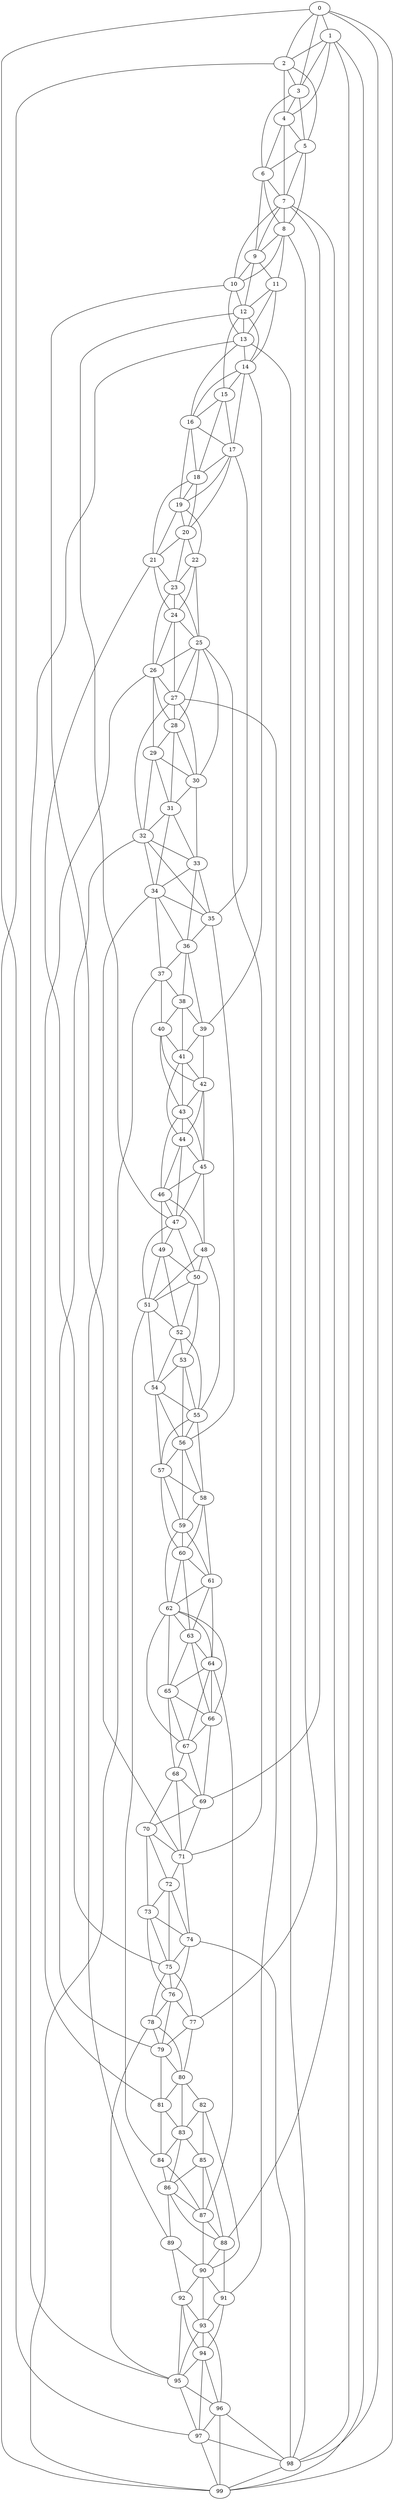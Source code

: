 strict graph "watts_strogatz_graph(100,6,0.1)" {
0;
1;
2;
3;
4;
5;
6;
7;
8;
9;
10;
11;
12;
13;
14;
15;
16;
17;
18;
19;
20;
21;
22;
23;
24;
25;
26;
27;
28;
29;
30;
31;
32;
33;
34;
35;
36;
37;
38;
39;
40;
41;
42;
43;
44;
45;
46;
47;
48;
49;
50;
51;
52;
53;
54;
55;
56;
57;
58;
59;
60;
61;
62;
63;
64;
65;
66;
67;
68;
69;
70;
71;
72;
73;
74;
75;
76;
77;
78;
79;
80;
81;
82;
83;
84;
85;
86;
87;
88;
89;
90;
91;
92;
93;
94;
95;
96;
97;
98;
99;
0 -- 1  [is_available=True, prob="0.00445776539915"];
0 -- 2  [is_available=True, prob="0.450786233421"];
0 -- 3  [is_available=True, prob="0.887788467642"];
0 -- 97  [is_available=True, prob="0.00325404066073"];
0 -- 98  [is_available=True, prob="0.673787731557"];
0 -- 99  [is_available=True, prob="0.852023959474"];
1 -- 2  [is_available=True, prob="1.0"];
1 -- 99  [is_available=True, prob="0.245062755144"];
1 -- 4  [is_available=True, prob="0.255111731639"];
1 -- 98  [is_available=True, prob="0.865528082011"];
1 -- 3  [is_available=True, prob="1.0"];
2 -- 3  [is_available=True, prob="0.92357429193"];
2 -- 4  [is_available=True, prob="1.0"];
2 -- 5  [is_available=True, prob="0.514050946713"];
2 -- 99  [is_available=True, prob="1.0"];
3 -- 4  [is_available=True, prob="1.0"];
3 -- 5  [is_available=True, prob="0.86185043461"];
3 -- 6  [is_available=True, prob="0.408700069047"];
4 -- 5  [is_available=True, prob="0.220738742153"];
4 -- 6  [is_available=True, prob="0.0762864920282"];
4 -- 7  [is_available=True, prob="0.349831880887"];
5 -- 6  [is_available=True, prob="0.269824624806"];
5 -- 7  [is_available=True, prob="0.368076681364"];
5 -- 8  [is_available=True, prob="0.646917686208"];
6 -- 7  [is_available=True, prob="0.00425102811885"];
6 -- 8  [is_available=True, prob="0.391089019611"];
6 -- 9  [is_available=True, prob="0.126508440537"];
7 -- 8  [is_available=True, prob="0.505448772381"];
7 -- 9  [is_available=True, prob="1.0"];
7 -- 10  [is_available=True, prob="1.0"];
7 -- 88  [is_available=True, prob="0.817593186865"];
7 -- 69  [is_available=True, prob="0.484088513146"];
8 -- 9  [is_available=True, prob="1.0"];
8 -- 10  [is_available=True, prob="1.0"];
8 -- 11  [is_available=True, prob="0.209183076837"];
8 -- 77  [is_available=True, prob="0.600528776969"];
9 -- 10  [is_available=True, prob="0.818630797938"];
9 -- 11  [is_available=True, prob="1.0"];
9 -- 12  [is_available=True, prob="0.954741514816"];
10 -- 71  [is_available=True, prob="0.492982182905"];
10 -- 12  [is_available=True, prob="1.0"];
10 -- 13  [is_available=True, prob="0.0324813832669"];
11 -- 12  [is_available=True, prob="0.52110010742"];
11 -- 13  [is_available=True, prob="0.126547757797"];
11 -- 14  [is_available=True, prob="0.86602797163"];
12 -- 13  [is_available=True, prob="0.228488593347"];
12 -- 14  [is_available=True, prob="0.331970640352"];
12 -- 15  [is_available=True, prob="0.126245622077"];
12 -- 47  [is_available=True, prob="0.098272874589"];
13 -- 98  [is_available=True, prob="0.834567178556"];
13 -- 14  [is_available=True, prob="1.0"];
13 -- 16  [is_available=True, prob="0.591086667141"];
13 -- 95  [is_available=True, prob="0.285901651154"];
14 -- 39  [is_available=True, prob="0.366631063336"];
14 -- 15  [is_available=True, prob="0.624756383482"];
14 -- 16  [is_available=True, prob="0.307336573572"];
14 -- 17  [is_available=True, prob="0.260582080647"];
15 -- 16  [is_available=True, prob="0.319680909111"];
15 -- 17  [is_available=True, prob="0.214974081973"];
15 -- 18  [is_available=True, prob="0.996009821623"];
16 -- 17  [is_available=True, prob="0.352443881238"];
16 -- 18  [is_available=True, prob="0.767656125314"];
16 -- 19  [is_available=True, prob="0.246333941045"];
17 -- 35  [is_available=True, prob="0.624827381436"];
17 -- 18  [is_available=True, prob="0.589957223315"];
17 -- 19  [is_available=True, prob="0.164029169682"];
17 -- 20  [is_available=True, prob="0.320665376923"];
18 -- 19  [is_available=True, prob="1.0"];
18 -- 20  [is_available=True, prob="0.233465959289"];
18 -- 21  [is_available=True, prob="0.510610997235"];
19 -- 20  [is_available=True, prob="0.858042590835"];
19 -- 21  [is_available=True, prob="0.480331888228"];
19 -- 22  [is_available=True, prob="0.270255713354"];
20 -- 21  [is_available=True, prob="0.052589363869"];
20 -- 22  [is_available=True, prob="0.310244784851"];
20 -- 23  [is_available=True, prob="0.550330190656"];
21 -- 75  [is_available=True, prob="1.0"];
21 -- 23  [is_available=True, prob="0.00388851179967"];
21 -- 24  [is_available=True, prob="0.220017338784"];
22 -- 23  [is_available=True, prob="0.457626586602"];
22 -- 24  [is_available=True, prob="1.0"];
22 -- 25  [is_available=True, prob="1.0"];
23 -- 24  [is_available=True, prob="0.497129127022"];
23 -- 25  [is_available=True, prob="0.653426671218"];
23 -- 26  [is_available=True, prob="0.247106464136"];
24 -- 25  [is_available=True, prob="1.0"];
24 -- 26  [is_available=True, prob="0.763999167869"];
24 -- 27  [is_available=True, prob="1.0"];
25 -- 71  [is_available=True, prob="0.316863281045"];
25 -- 26  [is_available=True, prob="0.26922376662"];
25 -- 27  [is_available=True, prob="0.735158173175"];
25 -- 28  [is_available=True, prob="1.0"];
25 -- 30  [is_available=True, prob="0.349602290693"];
26 -- 81  [is_available=True, prob="0.286855470692"];
26 -- 27  [is_available=True, prob="0.519790706726"];
26 -- 28  [is_available=True, prob="0.550881898542"];
26 -- 29  [is_available=True, prob="0.846324998965"];
27 -- 32  [is_available=True, prob="0.05769424479"];
27 -- 91  [is_available=True, prob="1.0"];
27 -- 28  [is_available=True, prob="0.969124609202"];
27 -- 30  [is_available=True, prob="0.319957922848"];
28 -- 29  [is_available=True, prob="0.475993168917"];
28 -- 30  [is_available=True, prob="0.207627593152"];
28 -- 31  [is_available=True, prob="1.0"];
29 -- 32  [is_available=True, prob="0.623064347087"];
29 -- 30  [is_available=True, prob="0.567413211775"];
29 -- 31  [is_available=True, prob="0.64834549967"];
30 -- 33  [is_available=True, prob="1.0"];
30 -- 31  [is_available=True, prob="0.179620344655"];
31 -- 32  [is_available=True, prob="0.224517893007"];
31 -- 33  [is_available=True, prob="0.837301834914"];
31 -- 34  [is_available=True, prob="1.0"];
32 -- 33  [is_available=True, prob="1.0"];
32 -- 34  [is_available=True, prob="0.0993424407466"];
32 -- 35  [is_available=True, prob="0.875942265138"];
32 -- 79  [is_available=True, prob="0.287231700097"];
33 -- 34  [is_available=True, prob="1.0"];
33 -- 35  [is_available=True, prob="1.0"];
33 -- 36  [is_available=True, prob="0.850432721815"];
34 -- 35  [is_available=True, prob="1.0"];
34 -- 36  [is_available=True, prob="1.0"];
34 -- 37  [is_available=True, prob="0.0214686745895"];
34 -- 89  [is_available=True, prob="1.0"];
35 -- 36  [is_available=True, prob="0.48057214678"];
35 -- 56  [is_available=True, prob="0.135029194266"];
36 -- 37  [is_available=True, prob="0.731638094897"];
36 -- 38  [is_available=True, prob="0.902263790147"];
36 -- 39  [is_available=True, prob="0.572166435517"];
37 -- 99  [is_available=True, prob="0.869596146634"];
37 -- 38  [is_available=True, prob="0.479811047541"];
37 -- 40  [is_available=True, prob="0.743617346696"];
38 -- 39  [is_available=True, prob="1.0"];
38 -- 40  [is_available=True, prob="1.0"];
38 -- 41  [is_available=True, prob="0.482468573149"];
39 -- 41  [is_available=True, prob="0.478913371498"];
39 -- 42  [is_available=True, prob="0.131630115045"];
40 -- 41  [is_available=True, prob="0.891715066422"];
40 -- 42  [is_available=True, prob="0.991900954707"];
40 -- 43  [is_available=True, prob="0.153666672314"];
41 -- 42  [is_available=True, prob="1.0"];
41 -- 43  [is_available=True, prob="0.162305998035"];
41 -- 44  [is_available=True, prob="0.159555744064"];
42 -- 43  [is_available=True, prob="1.0"];
42 -- 44  [is_available=True, prob="0.0374127191558"];
42 -- 45  [is_available=True, prob="0.719732627736"];
43 -- 44  [is_available=True, prob="1.0"];
43 -- 45  [is_available=True, prob="0.337125373644"];
43 -- 46  [is_available=True, prob="0.992752541809"];
44 -- 45  [is_available=True, prob="0.834706023548"];
44 -- 46  [is_available=True, prob="0.414304831351"];
44 -- 47  [is_available=True, prob="1.0"];
45 -- 46  [is_available=True, prob="0.485580529302"];
45 -- 47  [is_available=True, prob="0.0166768149274"];
45 -- 48  [is_available=True, prob="0.0691509961114"];
46 -- 47  [is_available=True, prob="0.821739743807"];
46 -- 48  [is_available=True, prob="0.343302009198"];
46 -- 49  [is_available=True, prob="0.966882380487"];
47 -- 49  [is_available=True, prob="0.567771428887"];
47 -- 50  [is_available=True, prob="0.662932909309"];
47 -- 51  [is_available=True, prob="0.361274077149"];
48 -- 50  [is_available=True, prob="0.544784025411"];
48 -- 51  [is_available=True, prob="0.871117843102"];
48 -- 55  [is_available=True, prob="0.483939336681"];
49 -- 50  [is_available=True, prob="0.94966877337"];
49 -- 51  [is_available=True, prob="0.550408269627"];
49 -- 52  [is_available=True, prob="0.478037860891"];
50 -- 51  [is_available=True, prob="0.623336942629"];
50 -- 52  [is_available=True, prob="0.607998896526"];
50 -- 53  [is_available=True, prob="0.711710486578"];
51 -- 52  [is_available=True, prob="0.860040698864"];
51 -- 54  [is_available=True, prob="1.0"];
51 -- 84  [is_available=True, prob="0.953653940752"];
52 -- 53  [is_available=True, prob="0.568074848416"];
52 -- 54  [is_available=True, prob="1.0"];
52 -- 55  [is_available=True, prob="1.0"];
53 -- 54  [is_available=True, prob="1.0"];
53 -- 55  [is_available=True, prob="0.217106695036"];
53 -- 56  [is_available=True, prob="0.943135989644"];
54 -- 55  [is_available=True, prob="0.0661592471274"];
54 -- 56  [is_available=True, prob="0.878196446537"];
54 -- 57  [is_available=True, prob="0.868819888056"];
55 -- 56  [is_available=True, prob="0.934775781194"];
55 -- 57  [is_available=True, prob="0.514059079025"];
55 -- 58  [is_available=True, prob="0.684381445319"];
56 -- 57  [is_available=True, prob="1.0"];
56 -- 58  [is_available=True, prob="1.0"];
56 -- 59  [is_available=True, prob="0.799214491607"];
57 -- 58  [is_available=True, prob="0.0134596346631"];
57 -- 59  [is_available=True, prob="0.276357663981"];
57 -- 60  [is_available=True, prob="0.415285618671"];
58 -- 59  [is_available=True, prob="0.593217218088"];
58 -- 60  [is_available=True, prob="1.0"];
58 -- 61  [is_available=True, prob="0.559145657471"];
59 -- 60  [is_available=True, prob="1.0"];
59 -- 61  [is_available=True, prob="1.0"];
59 -- 62  [is_available=True, prob="0.95906958365"];
60 -- 61  [is_available=True, prob="0.248254686108"];
60 -- 62  [is_available=True, prob="0.136765162753"];
60 -- 63  [is_available=True, prob="1.0"];
61 -- 64  [is_available=True, prob="0.380205331291"];
61 -- 62  [is_available=True, prob="1.0"];
61 -- 63  [is_available=True, prob="1.0"];
62 -- 64  [is_available=True, prob="0.974104799292"];
62 -- 65  [is_available=True, prob="0.0538372376048"];
62 -- 66  [is_available=True, prob="1.0"];
62 -- 67  [is_available=True, prob="0.425848802735"];
62 -- 63  [is_available=True, prob="0.527263652854"];
63 -- 64  [is_available=True, prob="0.741284919955"];
63 -- 65  [is_available=True, prob="0.391747455657"];
63 -- 66  [is_available=True, prob="0.41910483435"];
64 -- 65  [is_available=True, prob="0.663910346352"];
64 -- 66  [is_available=True, prob="0.273870409806"];
64 -- 67  [is_available=True, prob="0.164986990636"];
64 -- 87  [is_available=True, prob="1.0"];
65 -- 66  [is_available=True, prob="0.546816941265"];
65 -- 67  [is_available=True, prob="0.584435771756"];
65 -- 68  [is_available=True, prob="0.591021510615"];
66 -- 67  [is_available=True, prob="0.784932177785"];
66 -- 69  [is_available=True, prob="0.390352637891"];
67 -- 68  [is_available=True, prob="0.328302102389"];
67 -- 69  [is_available=True, prob="1.0"];
68 -- 69  [is_available=True, prob="0.989899493707"];
68 -- 70  [is_available=True, prob="0.826844474457"];
68 -- 71  [is_available=True, prob="0.813649938626"];
69 -- 70  [is_available=True, prob="1.0"];
69 -- 71  [is_available=True, prob="0.703922747844"];
70 -- 71  [is_available=True, prob="1.0"];
70 -- 72  [is_available=True, prob="0.341287023851"];
70 -- 73  [is_available=True, prob="1.0"];
71 -- 72  [is_available=True, prob="1.0"];
71 -- 74  [is_available=True, prob="0.147180239985"];
72 -- 73  [is_available=True, prob="1.0"];
72 -- 74  [is_available=True, prob="1.0"];
72 -- 75  [is_available=True, prob="0.0578516005633"];
73 -- 74  [is_available=True, prob="0.496276052242"];
73 -- 75  [is_available=True, prob="0.954663584298"];
73 -- 76  [is_available=True, prob="0.207783772929"];
74 -- 98  [is_available=True, prob="1.0"];
74 -- 75  [is_available=True, prob="1.0"];
74 -- 76  [is_available=True, prob="0.944948875175"];
75 -- 76  [is_available=True, prob="1.0"];
75 -- 77  [is_available=True, prob="0.942456640355"];
75 -- 78  [is_available=True, prob="0.354000914513"];
76 -- 77  [is_available=True, prob="1.0"];
76 -- 78  [is_available=True, prob="0.851515018849"];
76 -- 79  [is_available=True, prob="0.708861842216"];
77 -- 79  [is_available=True, prob="1.0"];
77 -- 80  [is_available=True, prob="0.228566126915"];
78 -- 79  [is_available=True, prob="0.736642372244"];
78 -- 80  [is_available=True, prob="1.0"];
78 -- 95  [is_available=True, prob="0.278368979029"];
79 -- 80  [is_available=True, prob="0.361966846761"];
79 -- 81  [is_available=True, prob="0.597820724279"];
80 -- 81  [is_available=True, prob="0.566473895766"];
80 -- 82  [is_available=True, prob="1.0"];
80 -- 83  [is_available=True, prob="0.828308071056"];
81 -- 83  [is_available=True, prob="0.289583604113"];
81 -- 84  [is_available=True, prob="0.433704399286"];
82 -- 83  [is_available=True, prob="1.0"];
82 -- 85  [is_available=True, prob="0.55093499224"];
82 -- 90  [is_available=True, prob="1.0"];
83 -- 84  [is_available=True, prob="0.453819536702"];
83 -- 85  [is_available=True, prob="0.681383771225"];
83 -- 86  [is_available=True, prob="0.84123962243"];
84 -- 86  [is_available=True, prob="0.590648047089"];
84 -- 87  [is_available=True, prob="0.447014906579"];
85 -- 86  [is_available=True, prob="0.400413339478"];
85 -- 87  [is_available=True, prob="1.0"];
85 -- 88  [is_available=True, prob="0.541157127875"];
86 -- 87  [is_available=True, prob="0.49101272597"];
86 -- 88  [is_available=True, prob="1.0"];
86 -- 89  [is_available=True, prob="0.562173957556"];
87 -- 88  [is_available=True, prob="0.683002258947"];
87 -- 90  [is_available=True, prob="0.411582293688"];
88 -- 90  [is_available=True, prob="0.950379804136"];
88 -- 91  [is_available=True, prob="1.0"];
89 -- 90  [is_available=True, prob="0.0295797760226"];
89 -- 92  [is_available=True, prob="0.244329434685"];
90 -- 91  [is_available=True, prob="0.170426987863"];
90 -- 92  [is_available=True, prob="0.451733600612"];
90 -- 93  [is_available=True, prob="0.305361550515"];
91 -- 93  [is_available=True, prob="1.0"];
91 -- 94  [is_available=True, prob="1.0"];
92 -- 93  [is_available=True, prob="1.0"];
92 -- 94  [is_available=True, prob="0.845400100955"];
92 -- 95  [is_available=True, prob="0.127419482826"];
93 -- 96  [is_available=True, prob="0.324795921906"];
93 -- 94  [is_available=True, prob="0.54957878669"];
93 -- 95  [is_available=True, prob="1.0"];
94 -- 96  [is_available=True, prob="1.0"];
94 -- 97  [is_available=True, prob="0.92187444745"];
94 -- 95  [is_available=True, prob="0.0429831805493"];
95 -- 96  [is_available=True, prob="0.863487066014"];
95 -- 97  [is_available=True, prob="0.35531120643"];
96 -- 97  [is_available=True, prob="0.983546580971"];
96 -- 98  [is_available=True, prob="0.841132775887"];
96 -- 99  [is_available=True, prob="0.114103268247"];
97 -- 98  [is_available=True, prob="0.280691478749"];
97 -- 99  [is_available=True, prob="0.345436957033"];
98 -- 99  [is_available=True, prob="0.328545466527"];
}
